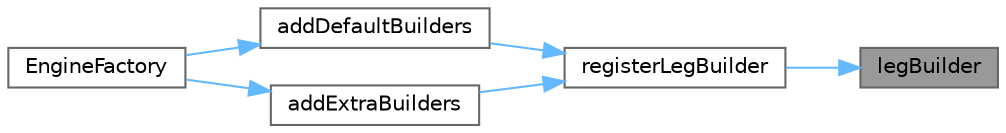 digraph "legBuilder"
{
 // INTERACTIVE_SVG=YES
 // LATEX_PDF_SIZE
  bgcolor="transparent";
  edge [fontname=Helvetica,fontsize=10,labelfontname=Helvetica,labelfontsize=10];
  node [fontname=Helvetica,fontsize=10,shape=box,height=0.2,width=0.4];
  rankdir="RL";
  Node1 [label="legBuilder",height=0.2,width=0.4,color="gray40", fillcolor="grey60", style="filled", fontcolor="black",tooltip="Get a leg builder by leg type."];
  Node1 -> Node2 [dir="back",color="steelblue1",style="solid"];
  Node2 [label="registerLegBuilder",height=0.2,width=0.4,color="grey40", fillcolor="white", style="filled",URL="$classore_1_1data_1_1_engine_factory.html#afb2dd3b5cd2e56acfc5147d6e4fd656e",tooltip="Register a leg builder with the factory."];
  Node2 -> Node3 [dir="back",color="steelblue1",style="solid"];
  Node3 [label="addDefaultBuilders",height=0.2,width=0.4,color="grey40", fillcolor="white", style="filled",URL="$classore_1_1data_1_1_engine_factory.html#a602c7a49ea32ee38f8ec8b8101ece539",tooltip="Add a set of default engine and leg builders."];
  Node3 -> Node4 [dir="back",color="steelblue1",style="solid"];
  Node4 [label="EngineFactory",height=0.2,width=0.4,color="grey40", fillcolor="white", style="filled",URL="$classore_1_1data_1_1_engine_factory.html#a7ee49c7130e302992ee5d79c44c882bf",tooltip="Create an engine factory."];
  Node2 -> Node5 [dir="back",color="steelblue1",style="solid"];
  Node5 [label="addExtraBuilders",height=0.2,width=0.4,color="grey40", fillcolor="white", style="filled",URL="$classore_1_1data_1_1_engine_factory.html#af286c6d222e48fac82344b47de9de0d8",tooltip="Add a set of default engine and leg builders, overwrite existing builders with same key if specified."];
  Node5 -> Node4 [dir="back",color="steelblue1",style="solid"];
}

